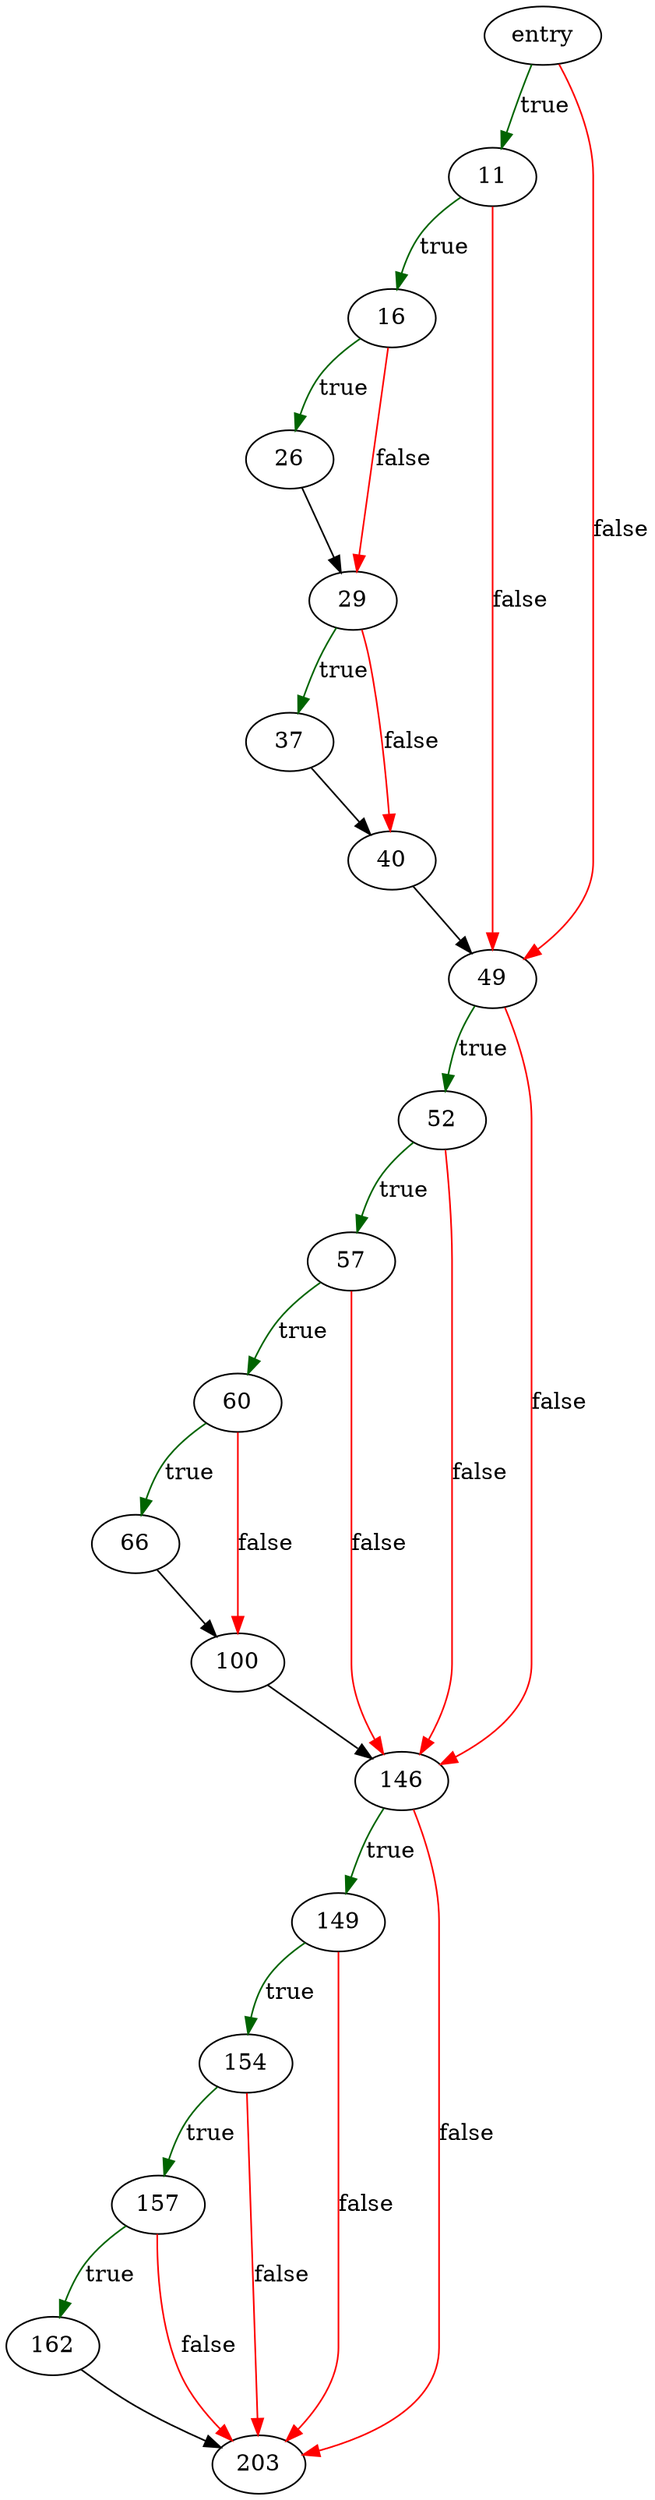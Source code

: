 digraph "display_stats" {
	// Node definitions.
	3 [label=entry];
	11;
	16;
	26;
	29;
	37;
	40;
	49;
	52;
	57;
	60;
	66;
	100;
	146;
	149;
	154;
	157;
	162;
	203;

	// Edge definitions.
	3 -> 11 [
		color=darkgreen
		label=true
	];
	3 -> 49 [
		color=red
		label=false
	];
	11 -> 16 [
		color=darkgreen
		label=true
	];
	11 -> 49 [
		color=red
		label=false
	];
	16 -> 26 [
		color=darkgreen
		label=true
	];
	16 -> 29 [
		color=red
		label=false
	];
	26 -> 29;
	29 -> 37 [
		color=darkgreen
		label=true
	];
	29 -> 40 [
		color=red
		label=false
	];
	37 -> 40;
	40 -> 49;
	49 -> 52 [
		color=darkgreen
		label=true
	];
	49 -> 146 [
		color=red
		label=false
	];
	52 -> 57 [
		color=darkgreen
		label=true
	];
	52 -> 146 [
		color=red
		label=false
	];
	57 -> 60 [
		color=darkgreen
		label=true
	];
	57 -> 146 [
		color=red
		label=false
	];
	60 -> 66 [
		color=darkgreen
		label=true
	];
	60 -> 100 [
		color=red
		label=false
	];
	66 -> 100;
	100 -> 146;
	146 -> 149 [
		color=darkgreen
		label=true
	];
	146 -> 203 [
		color=red
		label=false
	];
	149 -> 154 [
		color=darkgreen
		label=true
	];
	149 -> 203 [
		color=red
		label=false
	];
	154 -> 157 [
		color=darkgreen
		label=true
	];
	154 -> 203 [
		color=red
		label=false
	];
	157 -> 162 [
		color=darkgreen
		label=true
	];
	157 -> 203 [
		color=red
		label=false
	];
	162 -> 203;
}